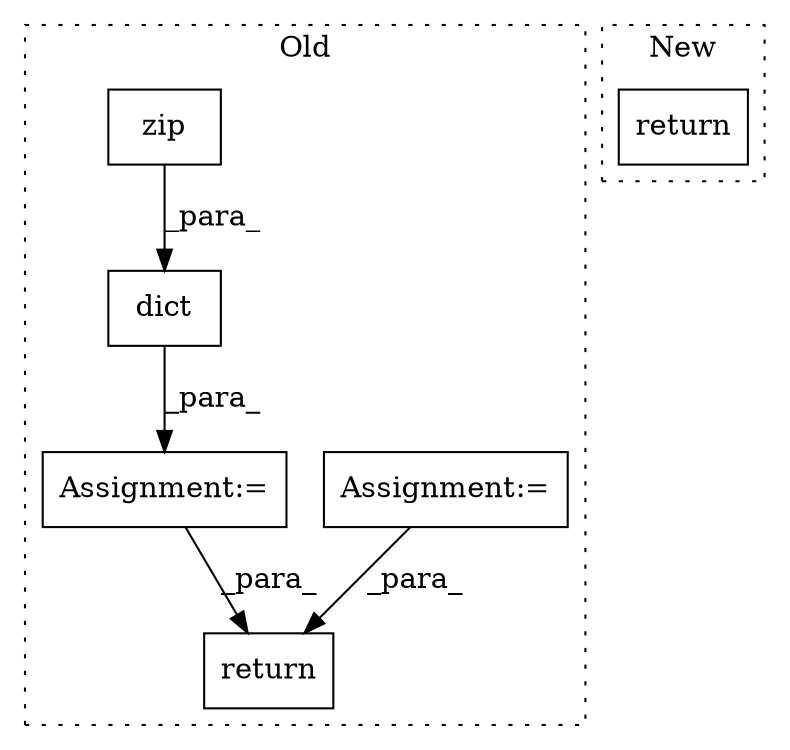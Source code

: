 digraph G {
subgraph cluster0 {
1 [label="dict" a="32" s="1423,1509" l="5,1" shape="box"];
3 [label="return" a="41" s="1951" l="7" shape="box"];
4 [label="Assignment:=" a="7" s="1409" l="1" shape="box"];
5 [label="Assignment:=" a="7" s="1422" l="1" shape="box"];
6 [label="zip" a="32" s="1433,1507" l="4,1" shape="box"];
label = "Old";
style="dotted";
}
subgraph cluster1 {
2 [label="return" a="41" s="1174" l="7" shape="box"];
label = "New";
style="dotted";
}
1 -> 5 [label="_para_"];
4 -> 3 [label="_para_"];
5 -> 3 [label="_para_"];
6 -> 1 [label="_para_"];
}
